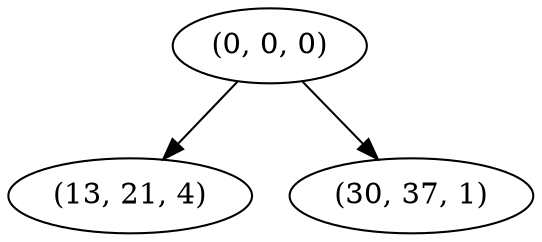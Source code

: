 digraph tree {
    "(0, 0, 0)";
    "(13, 21, 4)";
    "(30, 37, 1)";
    "(0, 0, 0)" -> "(13, 21, 4)";
    "(0, 0, 0)" -> "(30, 37, 1)";
}
